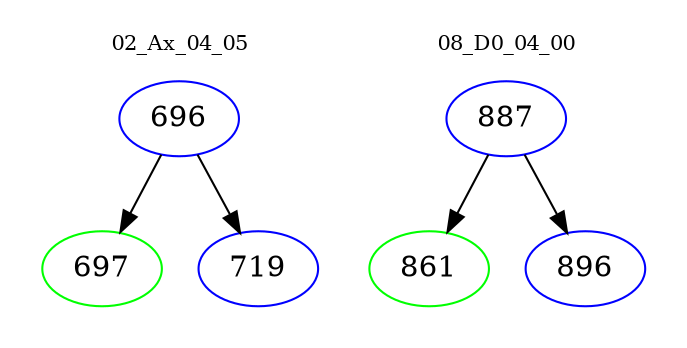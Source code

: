 digraph{
subgraph cluster_0 {
color = white
label = "02_Ax_04_05";
fontsize=10;
T0_696 [label="696", color="blue"]
T0_696 -> T0_697 [color="black"]
T0_697 [label="697", color="green"]
T0_696 -> T0_719 [color="black"]
T0_719 [label="719", color="blue"]
}
subgraph cluster_1 {
color = white
label = "08_D0_04_00";
fontsize=10;
T1_887 [label="887", color="blue"]
T1_887 -> T1_861 [color="black"]
T1_861 [label="861", color="green"]
T1_887 -> T1_896 [color="black"]
T1_896 [label="896", color="blue"]
}
}
